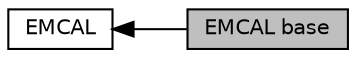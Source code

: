 digraph "EMCAL base"
{
  bgcolor="transparent";
  edge [fontname="Helvetica",fontsize="10",labelfontname="Helvetica",labelfontsize="10"];
  node [fontname="Helvetica",fontsize="10",shape=record];
  rankdir=LR;
  Node0 [label="EMCAL base",height=0.2,width=0.4,color="black", fillcolor="grey75", style="filled", fontcolor="black"];
  Node1 [label="EMCAL",height=0.2,width=0.4,color="black",URL="$db/d07/group__DetectorEMCAL.html",tooltip="EMCAL simulation and reconstruction. "];
  Node1->Node0 [shape=plaintext, dir="back", style="solid"];
}

